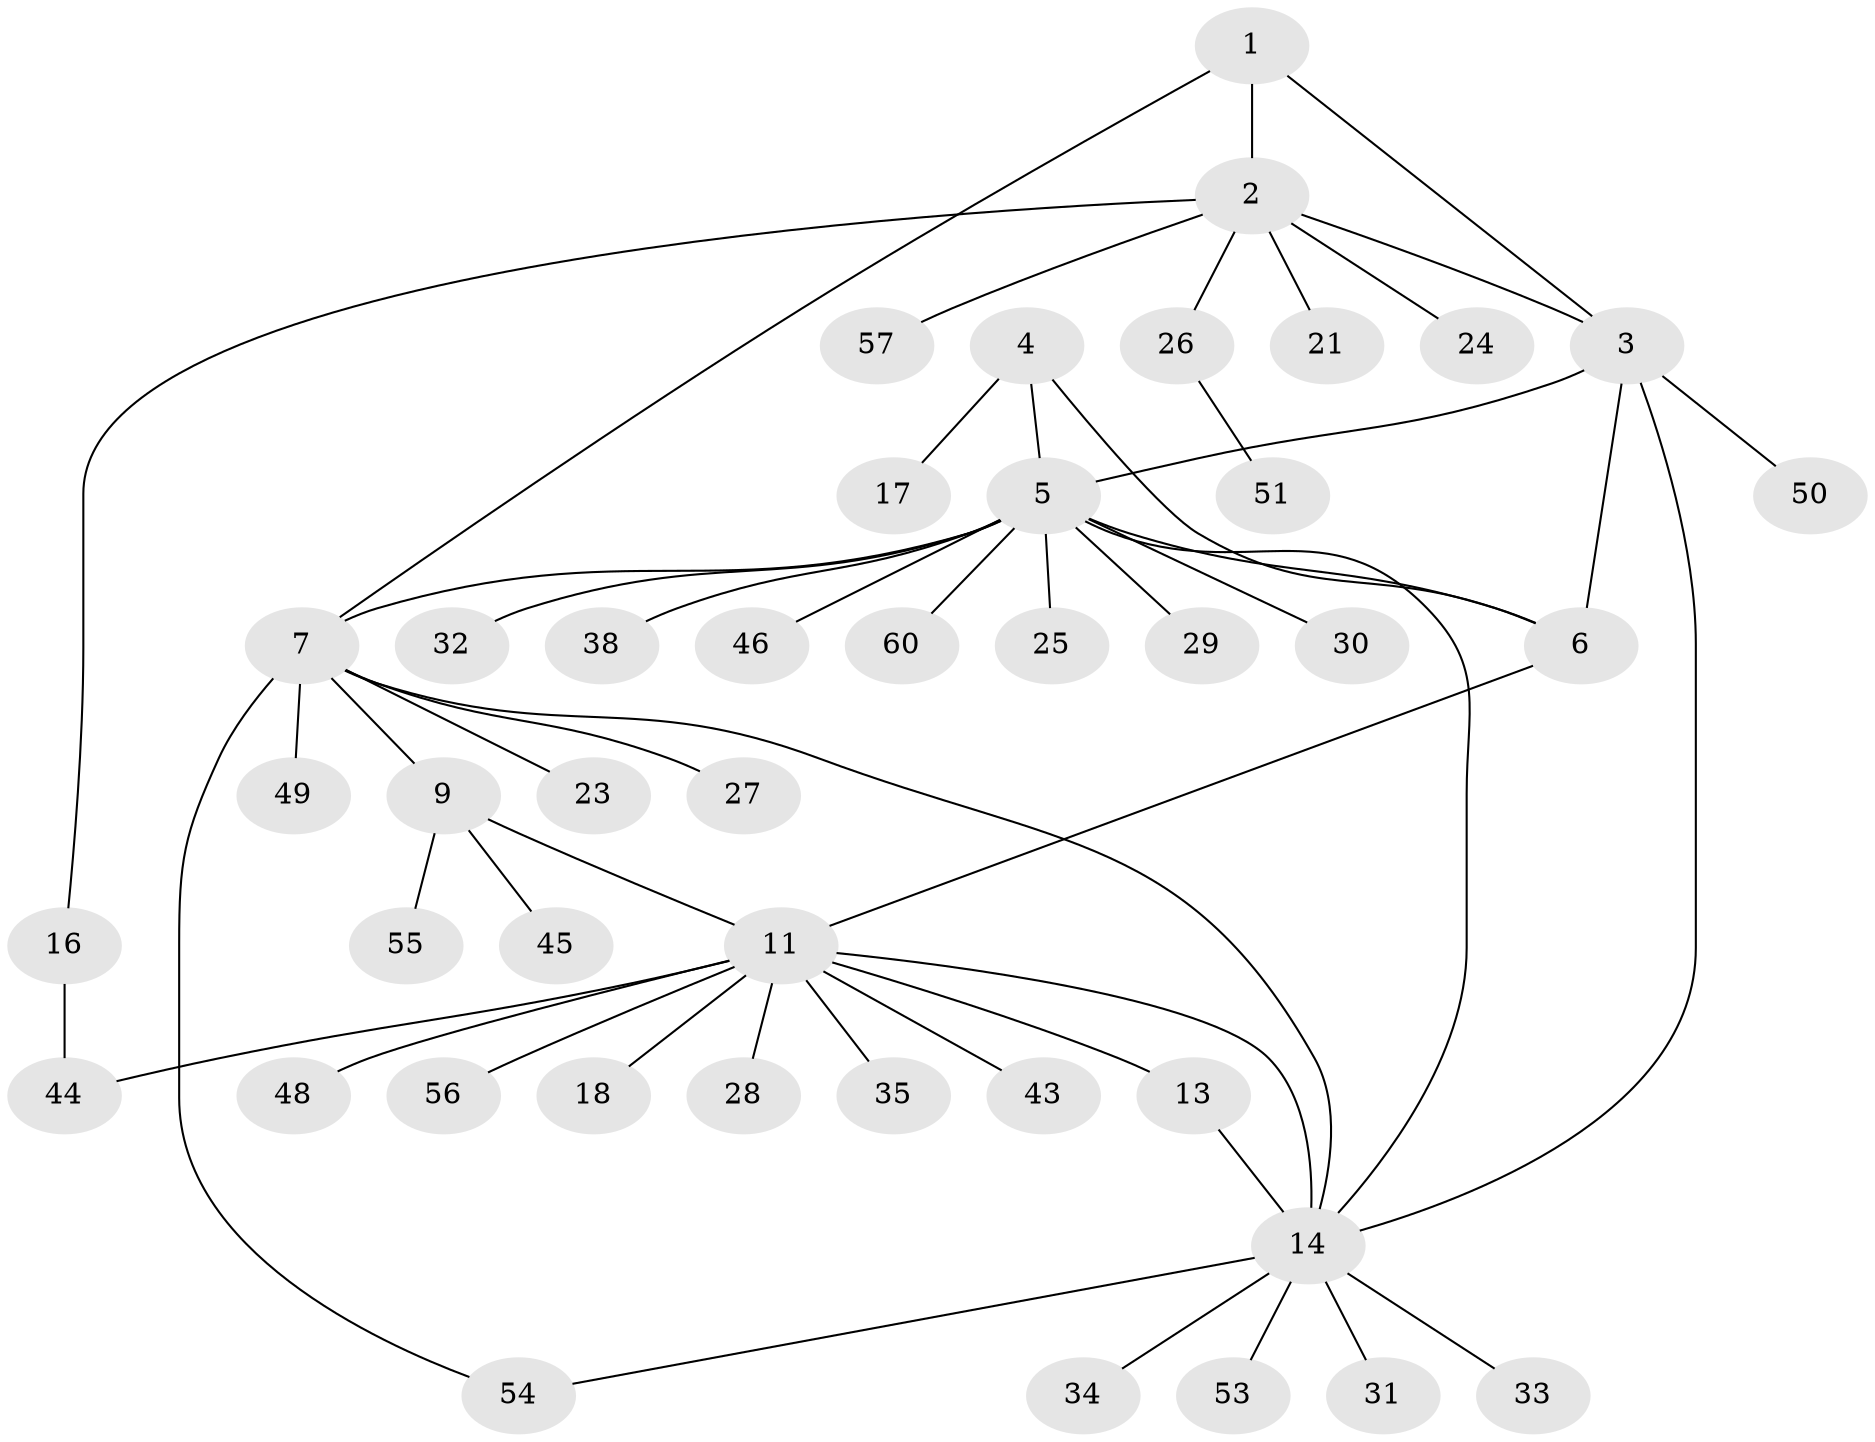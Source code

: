 // original degree distribution, {3: 0.08196721311475409, 8: 0.01639344262295082, 7: 0.01639344262295082, 4: 0.04918032786885246, 11: 0.01639344262295082, 2: 0.2459016393442623, 9: 0.01639344262295082, 5: 0.01639344262295082, 10: 0.03278688524590164, 1: 0.5081967213114754}
// Generated by graph-tools (version 1.1) at 2025/11/02/27/25 16:11:36]
// undirected, 43 vertices, 53 edges
graph export_dot {
graph [start="1"]
  node [color=gray90,style=filled];
  1;
  2 [super="+59"];
  3 [super="+40"];
  4 [super="+47"];
  5 [super="+19"];
  6 [super="+10"];
  7 [super="+8"];
  9 [super="+22"];
  11 [super="+12"];
  13 [super="+36"];
  14 [super="+15"];
  16 [super="+20"];
  17;
  18;
  21;
  23 [super="+37"];
  24;
  25;
  26 [super="+39"];
  27;
  28 [super="+41"];
  29;
  30 [super="+42"];
  31 [super="+58"];
  32;
  33;
  34;
  35 [super="+52"];
  38;
  43;
  44;
  45;
  46;
  48;
  49;
  50;
  51;
  53 [super="+61"];
  54;
  55;
  56;
  57;
  60;
  1 -- 2;
  1 -- 3;
  1 -- 7;
  2 -- 3;
  2 -- 16;
  2 -- 21;
  2 -- 24;
  2 -- 26;
  2 -- 57;
  3 -- 5;
  3 -- 14;
  3 -- 50;
  3 -- 6;
  4 -- 5;
  4 -- 6;
  4 -- 17;
  5 -- 6;
  5 -- 14;
  5 -- 25;
  5 -- 29;
  5 -- 38;
  5 -- 46;
  5 -- 60;
  5 -- 7;
  5 -- 32;
  5 -- 30;
  6 -- 11 [weight=2];
  7 -- 9 [weight=2];
  7 -- 14;
  7 -- 49;
  7 -- 54;
  7 -- 23;
  7 -- 27;
  9 -- 11;
  9 -- 45;
  9 -- 55;
  11 -- 28;
  11 -- 35;
  11 -- 44;
  11 -- 48;
  11 -- 56;
  11 -- 14;
  11 -- 43;
  11 -- 18;
  11 -- 13;
  13 -- 14 [weight=2];
  14 -- 31;
  14 -- 33;
  14 -- 34;
  14 -- 53;
  14 -- 54;
  16 -- 44;
  26 -- 51;
}
